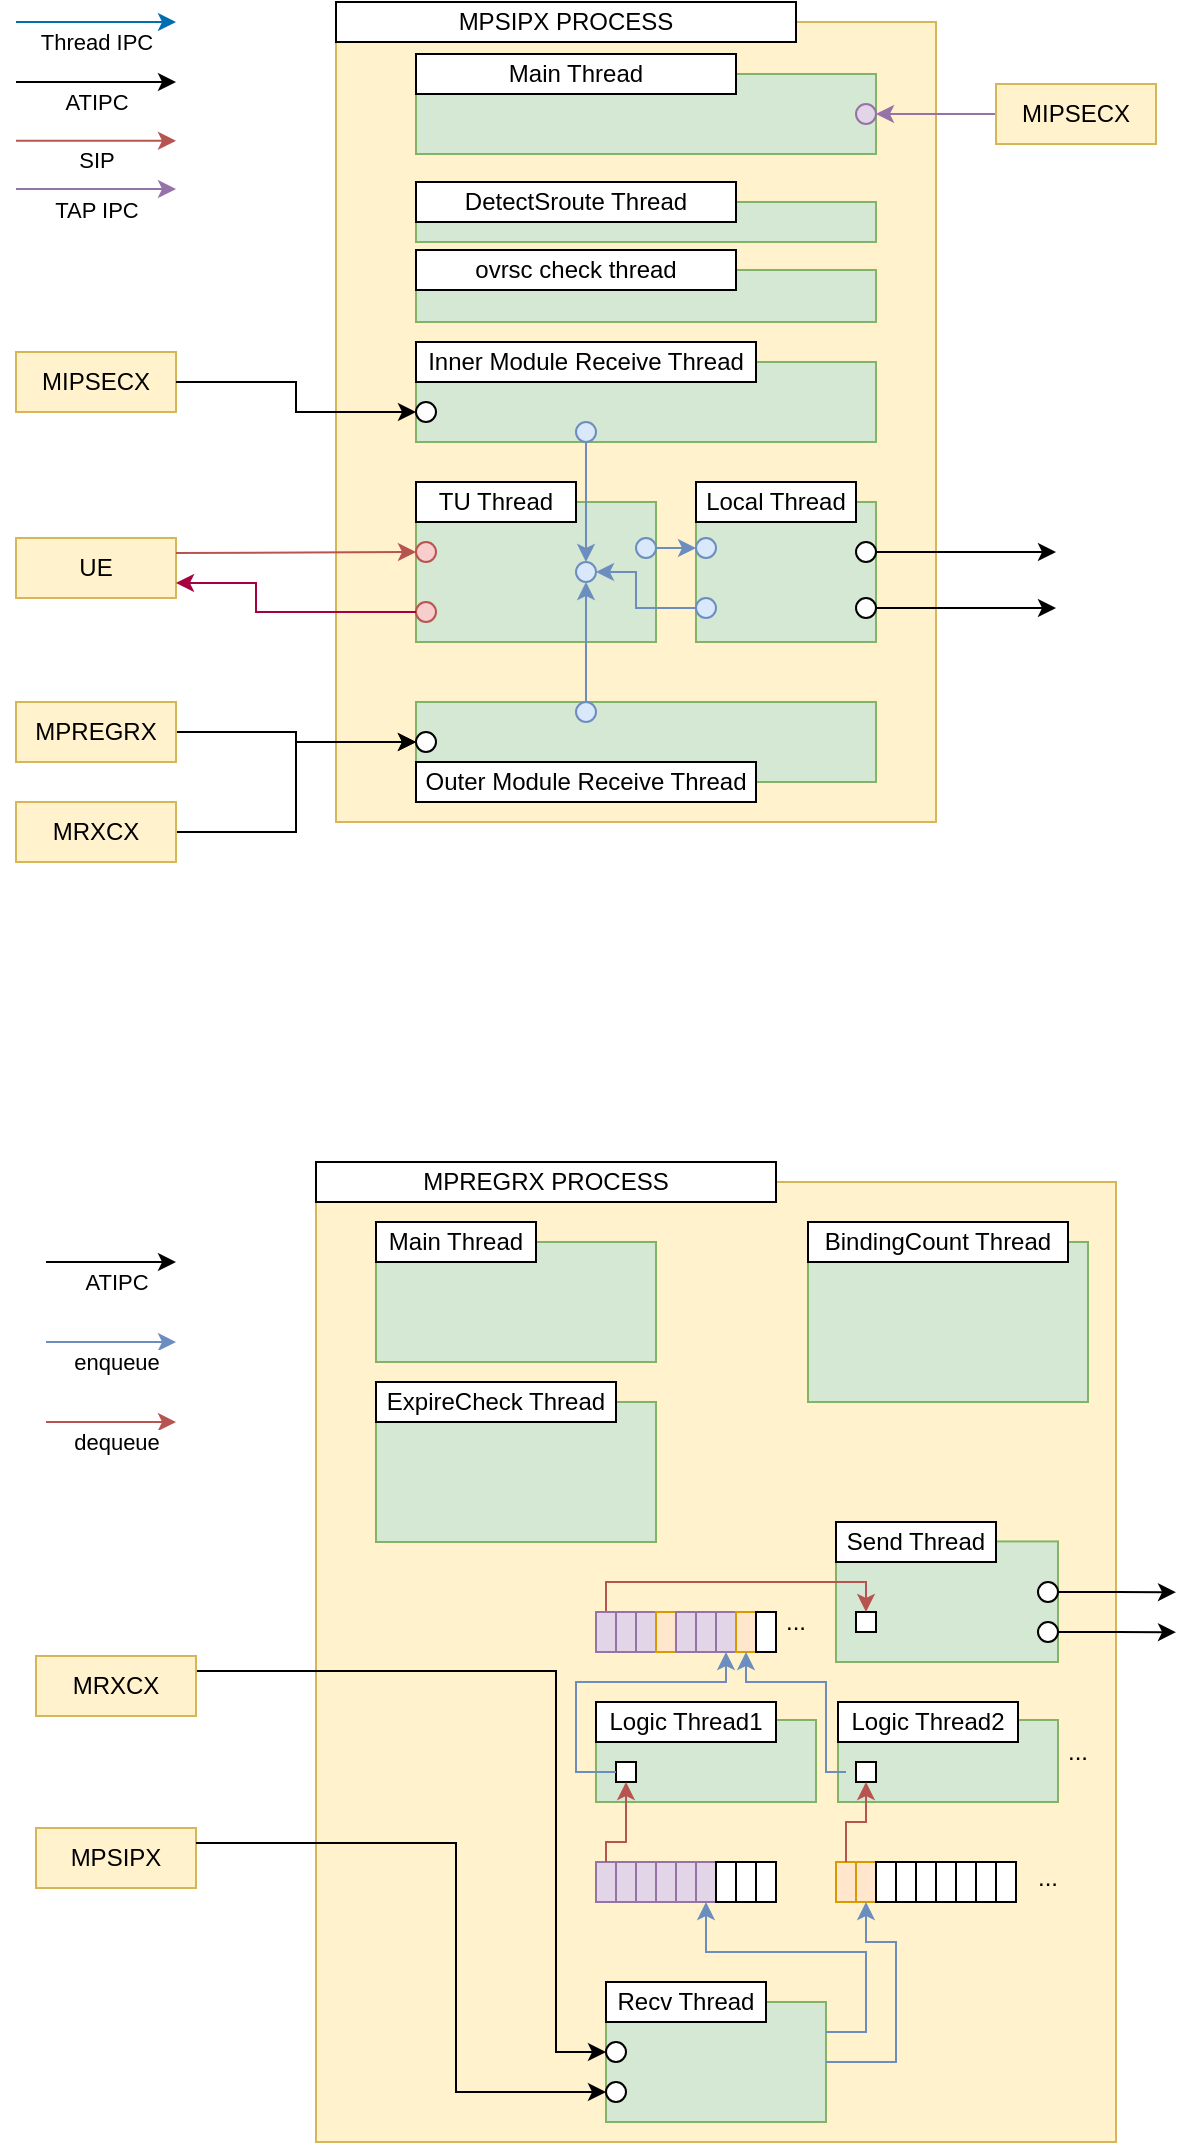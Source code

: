 <mxfile version="24.6.3" type="github">
  <diagram name="페이지-1" id="EQ6efKA7WiJejvNS8g7J">
    <mxGraphModel dx="925" dy="470" grid="1" gridSize="10" guides="1" tooltips="1" connect="1" arrows="1" fold="1" page="1" pageScale="1" pageWidth="827" pageHeight="1169" background="#ffffff" math="0" shadow="0">
      <root>
        <mxCell id="0" />
        <mxCell id="1" parent="0" />
        <mxCell id="nvce8nYGoO_pX4KJUv21-1" value="" style="rounded=0;whiteSpace=wrap;html=1;fillColor=#fff2cc;strokeColor=#d6b656;" parent="1" vertex="1">
          <mxGeometry x="200" y="140" width="300" height="400" as="geometry" />
        </mxCell>
        <mxCell id="nvce8nYGoO_pX4KJUv21-56" value="" style="rounded=0;whiteSpace=wrap;html=1;fillColor=#d5e8d4;strokeColor=#82b366;" parent="1" vertex="1">
          <mxGeometry x="380" y="380" width="90" height="70" as="geometry" />
        </mxCell>
        <mxCell id="nvce8nYGoO_pX4KJUv21-6" value="" style="rounded=0;whiteSpace=wrap;html=1;fillColor=#d5e8d4;strokeColor=#82b366;" parent="1" vertex="1">
          <mxGeometry x="240" y="380" width="120" height="70" as="geometry" />
        </mxCell>
        <mxCell id="nvce8nYGoO_pX4KJUv21-2" value="MPSIPX PROCESS" style="rounded=0;whiteSpace=wrap;html=1;" parent="1" vertex="1">
          <mxGeometry x="200" y="130" width="230" height="20" as="geometry" />
        </mxCell>
        <mxCell id="nvce8nYGoO_pX4KJUv21-3" value="" style="rounded=0;whiteSpace=wrap;html=1;fillColor=#d5e8d4;strokeColor=#82b366;" parent="1" vertex="1">
          <mxGeometry x="240" y="166" width="230" height="40" as="geometry" />
        </mxCell>
        <mxCell id="nvce8nYGoO_pX4KJUv21-5" value="" style="rounded=0;whiteSpace=wrap;html=1;fillColor=#d5e8d4;strokeColor=#82b366;" parent="1" vertex="1">
          <mxGeometry x="240" y="230" width="230" height="20" as="geometry" />
        </mxCell>
        <mxCell id="nvce8nYGoO_pX4KJUv21-57" style="edgeStyle=orthogonalEdgeStyle;rounded=0;orthogonalLoop=1;jettySize=auto;html=1;exitX=1;exitY=0.5;exitDx=0;exitDy=0;entryX=0;entryY=0.5;entryDx=0;entryDy=0;fillColor=#dae8fc;strokeColor=#6c8ebf;" parent="1" source="B76s6t1Zyki5P_a1d1n--17" target="B76s6t1Zyki5P_a1d1n--29" edge="1">
          <mxGeometry relative="1" as="geometry">
            <Array as="points" />
          </mxGeometry>
        </mxCell>
        <mxCell id="nvce8nYGoO_pX4KJUv21-7" value="" style="rounded=0;whiteSpace=wrap;html=1;fillColor=#d5e8d4;strokeColor=#82b366;" parent="1" vertex="1">
          <mxGeometry x="240" y="310" width="230" height="40" as="geometry" />
        </mxCell>
        <mxCell id="B76s6t1Zyki5P_a1d1n--22" style="edgeStyle=orthogonalEdgeStyle;rounded=0;orthogonalLoop=1;jettySize=auto;html=1;exitX=0.5;exitY=0;exitDx=0;exitDy=0;entryX=0.5;entryY=1;entryDx=0;entryDy=0;fillColor=#dae8fc;strokeColor=#6c8ebf;" parent="1" source="B76s6t1Zyki5P_a1d1n--21" target="B76s6t1Zyki5P_a1d1n--13" edge="1">
          <mxGeometry relative="1" as="geometry">
            <mxPoint x="620" y="480" as="targetPoint" />
            <Array as="points">
              <mxPoint x="325" y="460" />
              <mxPoint x="325" y="460" />
            </Array>
          </mxGeometry>
        </mxCell>
        <mxCell id="nvce8nYGoO_pX4KJUv21-8" value="" style="rounded=0;whiteSpace=wrap;html=1;fillColor=#d5e8d4;strokeColor=#82b366;" parent="1" vertex="1">
          <mxGeometry x="240" y="480" width="230" height="40" as="geometry" />
        </mxCell>
        <mxCell id="nvce8nYGoO_pX4KJUv21-12" value="MIPSECX" style="rounded=0;whiteSpace=wrap;html=1;fillColor=#fff2cc;strokeColor=#d6b656;" parent="1" vertex="1">
          <mxGeometry x="40" y="305" width="80" height="30" as="geometry" />
        </mxCell>
        <mxCell id="B76s6t1Zyki5P_a1d1n--27" style="edgeStyle=orthogonalEdgeStyle;rounded=0;orthogonalLoop=1;jettySize=auto;html=1;exitX=1;exitY=0.5;exitDx=0;exitDy=0;entryX=0;entryY=0.5;entryDx=0;entryDy=0;" parent="1" source="nvce8nYGoO_pX4KJUv21-13" target="B76s6t1Zyki5P_a1d1n--24" edge="1">
          <mxGeometry relative="1" as="geometry" />
        </mxCell>
        <mxCell id="nvce8nYGoO_pX4KJUv21-13" value="MPREGRX" style="rounded=0;whiteSpace=wrap;html=1;fillColor=#fff2cc;strokeColor=#d6b656;" parent="1" vertex="1">
          <mxGeometry x="40" y="480" width="80" height="30" as="geometry" />
        </mxCell>
        <mxCell id="B76s6t1Zyki5P_a1d1n--25" style="edgeStyle=orthogonalEdgeStyle;rounded=0;orthogonalLoop=1;jettySize=auto;html=1;exitX=1;exitY=0.5;exitDx=0;exitDy=0;entryX=0;entryY=0.5;entryDx=0;entryDy=0;" parent="1" source="nvce8nYGoO_pX4KJUv21-14" target="B76s6t1Zyki5P_a1d1n--24" edge="1">
          <mxGeometry relative="1" as="geometry" />
        </mxCell>
        <mxCell id="nvce8nYGoO_pX4KJUv21-14" value="MRXCX" style="rounded=0;whiteSpace=wrap;html=1;fillColor=#fff2cc;strokeColor=#d6b656;" parent="1" vertex="1">
          <mxGeometry x="40" y="530" width="80" height="30" as="geometry" />
        </mxCell>
        <UserObject label="" tooltip="prmm.ut initConfig&#xa;&#xa;typedef struct {&#xa;    int     iSleepSec;          /* reg_chk_period */&#xa;    int     iOldStateSec;       /* sec_old_state */&#xa;    int     iWaitResMsgSec;     /* wait_reg_res_sec */&#xa;    int     iRegAwaitSec;       /* reg_await_time */&#xa;    int     iMaxLogicCnt;       /* max_logic_thread_cnt */&#xa;    int     iExpChkLimitCnt;    /* max_expire_check_limit_cnt */&#xa;    int     iSignalingQos;      /* process signal Qos */    int     iExpireTps;         /* _DEREGI_TPS_CONTROL_ */&#xa;    int     iRegiCntPeriod;     /* regi count period */&#xa;    int     iDeRegiQos;         /* after recv RAR/ASR, Deregi Qos on/off */&#xa;#ifdef _KISA_CMP_CONTACT_&#xa;    int     iCheckContactIp;    /* Check Request Contact IP on/off */&#xa;    int     iCheckContactEpFw;  /* Check Request Contact IP on/off */&#xa;#endif      &#xa;#ifdef _FIX_RCV_ASR_RAR_SIGNAL_&#xa;    int     iDeregiRecvAsr;&#xa;    int     iDeregiRecvRar;&#xa;#endif      &#xa;#ifdef _ROAMING_QOS_SKIP_&#xa;    int     iRoamingQosSkip;&#xa;#endif  &#xa;#ifdef _SBC_QOS_SKIP_&#xa;    int     iSbcQosSkip;#endif&#xa;} stMPREGRXConf_t;" id="nvce8nYGoO_pX4KJUv21-23">
          <mxCell style="rounded=0;whiteSpace=wrap;html=1;fillColor=#fff2cc;strokeColor=#d6b656;" parent="1" vertex="1">
            <mxGeometry x="190" y="720" width="400" height="480" as="geometry" />
          </mxCell>
        </UserObject>
        <mxCell id="nvce8nYGoO_pX4KJUv21-24" value="MPREGRX PROCESS" style="rounded=0;whiteSpace=wrap;html=1;" parent="1" vertex="1">
          <mxGeometry x="190" y="710" width="230" height="20" as="geometry" />
        </mxCell>
        <mxCell id="nvce8nYGoO_pX4KJUv21-25" value="" style="rounded=0;whiteSpace=wrap;html=1;fillColor=#d5e8d4;strokeColor=#82b366;" parent="1" vertex="1">
          <mxGeometry x="220" y="750" width="140" height="60" as="geometry" />
        </mxCell>
        <mxCell id="nvce8nYGoO_pX4KJUv21-27" value="" style="rounded=0;whiteSpace=wrap;html=1;fillColor=#d5e8d4;strokeColor=#82b366;" parent="1" vertex="1">
          <mxGeometry x="220" y="830" width="140" height="70" as="geometry" />
        </mxCell>
        <mxCell id="nvce8nYGoO_pX4KJUv21-34" value="" style="rounded=0;whiteSpace=wrap;html=1;fillColor=#d5e8d4;strokeColor=#82b366;" parent="1" vertex="1">
          <mxGeometry x="436" y="750" width="140" height="80" as="geometry" />
        </mxCell>
        <mxCell id="nvce8nYGoO_pX4KJUv21-36" value="Thread IPC" style="endArrow=classic;html=1;rounded=0;fillColor=#1ba1e2;strokeColor=#006EAF;" parent="1" edge="1">
          <mxGeometry y="-10" width="50" height="50" relative="1" as="geometry">
            <mxPoint x="40" y="140" as="sourcePoint" />
            <mxPoint x="120" y="140" as="targetPoint" />
            <mxPoint as="offset" />
          </mxGeometry>
        </mxCell>
        <mxCell id="nvce8nYGoO_pX4KJUv21-37" value="ATIPC" style="endArrow=classic;html=1;rounded=0;" parent="1" edge="1">
          <mxGeometry y="-10" width="50" height="50" relative="1" as="geometry">
            <mxPoint x="40" y="170" as="sourcePoint" />
            <mxPoint x="120" y="170" as="targetPoint" />
            <mxPoint as="offset" />
          </mxGeometry>
        </mxCell>
        <mxCell id="nvce8nYGoO_pX4KJUv21-40" value="MPSIPX" style="rounded=0;whiteSpace=wrap;html=1;fillColor=#fff2cc;strokeColor=#d6b656;" parent="1" vertex="1">
          <mxGeometry x="50" y="1043" width="80" height="30" as="geometry" />
        </mxCell>
        <mxCell id="WPXTBIq5dwbOU1SeVhEX-19" value="" style="edgeStyle=orthogonalEdgeStyle;rounded=0;orthogonalLoop=1;jettySize=auto;html=1;exitX=1;exitY=0.25;exitDx=0;exitDy=0;entryX=0;entryY=0.5;entryDx=0;entryDy=0;" edge="1" parent="1" source="nvce8nYGoO_pX4KJUv21-48" target="WPXTBIq5dwbOU1SeVhEX-21">
          <mxGeometry relative="1" as="geometry">
            <Array as="points">
              <mxPoint x="310" y="965" />
              <mxPoint x="310" y="1155" />
            </Array>
          </mxGeometry>
        </mxCell>
        <mxCell id="nvce8nYGoO_pX4KJUv21-48" value="MRXCX" style="rounded=0;whiteSpace=wrap;html=1;fillColor=#fff2cc;strokeColor=#d6b656;" parent="1" vertex="1">
          <mxGeometry x="50" y="957" width="80" height="30" as="geometry" />
        </mxCell>
        <mxCell id="nvce8nYGoO_pX4KJUv21-49" value="UE" style="rounded=0;whiteSpace=wrap;html=1;fillColor=#fff2cc;strokeColor=#d6b656;" parent="1" vertex="1">
          <mxGeometry x="40" y="398" width="80" height="30" as="geometry" />
        </mxCell>
        <mxCell id="nvce8nYGoO_pX4KJUv21-55" value="SIP" style="endArrow=classic;html=1;rounded=0;fillColor=#f8cecc;strokeColor=#b85450;" parent="1" edge="1">
          <mxGeometry y="-10" width="50" height="50" relative="1" as="geometry">
            <mxPoint x="40" y="199.41" as="sourcePoint" />
            <mxPoint x="120" y="199.41" as="targetPoint" />
            <mxPoint as="offset" />
          </mxGeometry>
        </mxCell>
        <mxCell id="nvce8nYGoO_pX4KJUv21-58" style="edgeStyle=orthogonalEdgeStyle;rounded=0;orthogonalLoop=1;jettySize=auto;html=1;exitX=1;exitY=0.5;exitDx=0;exitDy=0;" parent="1" source="B76s6t1Zyki5P_a1d1n--35" edge="1">
          <mxGeometry relative="1" as="geometry">
            <mxPoint x="560" y="405" as="targetPoint" />
          </mxGeometry>
        </mxCell>
        <mxCell id="B76s6t1Zyki5P_a1d1n--1" value="TU Thread" style="rounded=0;whiteSpace=wrap;html=1;" parent="1" vertex="1">
          <mxGeometry x="240" y="370" width="80" height="20" as="geometry" />
        </mxCell>
        <mxCell id="B76s6t1Zyki5P_a1d1n--2" value="Local Thread" style="rounded=0;whiteSpace=wrap;html=1;" parent="1" vertex="1">
          <mxGeometry x="380" y="370" width="80" height="20" as="geometry" />
        </mxCell>
        <mxCell id="B76s6t1Zyki5P_a1d1n--5" value="" style="edgeStyle=orthogonalEdgeStyle;rounded=0;orthogonalLoop=1;jettySize=auto;html=1;exitX=1;exitY=0.5;exitDx=0;exitDy=0;" parent="1" source="nvce8nYGoO_pX4KJUv21-12" target="B76s6t1Zyki5P_a1d1n--6" edge="1">
          <mxGeometry relative="1" as="geometry">
            <mxPoint x="120" y="320" as="sourcePoint" />
            <mxPoint x="150" y="260" as="targetPoint" />
          </mxGeometry>
        </mxCell>
        <mxCell id="B76s6t1Zyki5P_a1d1n--4" value="Inner Module Receive Thread" style="rounded=0;whiteSpace=wrap;html=1;" parent="1" vertex="1">
          <mxGeometry x="240" y="300" width="170" height="20" as="geometry" />
        </mxCell>
        <UserObject label="" tooltip="gpInnerAtIpcHandler" id="B76s6t1Zyki5P_a1d1n--6">
          <mxCell style="ellipse;whiteSpace=wrap;html=1;" parent="1" vertex="1">
            <mxGeometry x="240" y="330" width="10" height="10" as="geometry" />
          </mxCell>
        </UserObject>
        <mxCell id="B76s6t1Zyki5P_a1d1n--23" style="edgeStyle=orthogonalEdgeStyle;rounded=0;orthogonalLoop=1;jettySize=auto;html=1;exitX=0.5;exitY=1;exitDx=0;exitDy=0;entryX=0.5;entryY=0;entryDx=0;entryDy=0;fillColor=#dae8fc;strokeColor=#6c8ebf;" parent="1" source="B76s6t1Zyki5P_a1d1n--7" target="B76s6t1Zyki5P_a1d1n--13" edge="1">
          <mxGeometry relative="1" as="geometry">
            <Array as="points">
              <mxPoint x="325" y="370" />
              <mxPoint x="325" y="370" />
            </Array>
          </mxGeometry>
        </mxCell>
        <UserObject label="" tooltip="gStThreadIfIpc.pStSender[iTuIndex]" id="B76s6t1Zyki5P_a1d1n--7">
          <mxCell style="ellipse;whiteSpace=wrap;html=1;fillColor=#dae8fc;strokeColor=#6c8ebf;" parent="1" vertex="1">
            <mxGeometry x="320" y="340" width="10" height="10" as="geometry" />
          </mxCell>
        </UserObject>
        <mxCell id="B76s6t1Zyki5P_a1d1n--9" value="" style="ellipse;whiteSpace=wrap;html=1;fillColor=#f8cecc;strokeColor=#b85450;" parent="1" vertex="1">
          <mxGeometry x="240" y="400" width="10" height="10" as="geometry" />
        </mxCell>
        <mxCell id="B76s6t1Zyki5P_a1d1n--10" value="" style="ellipse;whiteSpace=wrap;html=1;fillColor=#f8cecc;strokeColor=#b85450;" parent="1" vertex="1">
          <mxGeometry x="240" y="430" width="10" height="10" as="geometry" />
        </mxCell>
        <mxCell id="B76s6t1Zyki5P_a1d1n--11" style="edgeStyle=orthogonalEdgeStyle;rounded=0;orthogonalLoop=1;jettySize=auto;html=1;exitX=0;exitY=0.5;exitDx=0;exitDy=0;entryX=1;entryY=0.75;entryDx=0;entryDy=0;fillColor=#d80073;strokeColor=#A50040;startArrow=none;startFill=0;" parent="1" source="B76s6t1Zyki5P_a1d1n--10" target="nvce8nYGoO_pX4KJUv21-49" edge="1">
          <mxGeometry relative="1" as="geometry">
            <mxPoint x="130" y="398" as="sourcePoint" />
            <mxPoint x="250" y="415" as="targetPoint" />
            <Array as="points">
              <mxPoint x="160" y="435" />
              <mxPoint x="160" y="420" />
            </Array>
          </mxGeometry>
        </mxCell>
        <UserObject label="" tooltip="pStTaskIfIpc-&gt;pStReceiver" id="B76s6t1Zyki5P_a1d1n--13">
          <mxCell style="ellipse;whiteSpace=wrap;html=1;fillColor=#dae8fc;strokeColor=#6c8ebf;" parent="1" vertex="1">
            <mxGeometry x="320" y="410" width="10" height="10" as="geometry" />
          </mxCell>
        </UserObject>
        <mxCell id="B76s6t1Zyki5P_a1d1n--15" value="Outer Module Receive Thread" style="rounded=0;whiteSpace=wrap;html=1;" parent="1" vertex="1">
          <mxGeometry x="240" y="510" width="170" height="20" as="geometry" />
        </mxCell>
        <UserObject label="" tooltip="pStTaskIfIpc-&gt;pStSender" id="B76s6t1Zyki5P_a1d1n--17">
          <mxCell style="ellipse;whiteSpace=wrap;html=1;fillColor=#dae8fc;strokeColor=#6c8ebf;" parent="1" vertex="1">
            <mxGeometry x="350" y="398" width="10" height="10" as="geometry" />
          </mxCell>
        </UserObject>
        <UserObject label="" tooltip="gStThreadIfIpc.pStSender[iTuIndex]" id="B76s6t1Zyki5P_a1d1n--21">
          <mxCell style="ellipse;whiteSpace=wrap;html=1;fillColor=#dae8fc;strokeColor=#6c8ebf;" parent="1" vertex="1">
            <mxGeometry x="320" y="480" width="10" height="10" as="geometry" />
          </mxCell>
        </UserObject>
        <UserObject label="" tooltip="gpOuterAtIpcHandler" id="B76s6t1Zyki5P_a1d1n--24">
          <mxCell style="ellipse;whiteSpace=wrap;html=1;" parent="1" vertex="1">
            <mxGeometry x="240" y="495" width="10" height="10" as="geometry" />
          </mxCell>
        </UserObject>
        <UserObject label="" tooltip="gStThreadIfIpc.pStReceiver" id="B76s6t1Zyki5P_a1d1n--29">
          <mxCell style="ellipse;whiteSpace=wrap;html=1;fillColor=#dae8fc;strokeColor=#6c8ebf;" parent="1" vertex="1">
            <mxGeometry x="380" y="398" width="10" height="10" as="geometry" />
          </mxCell>
        </UserObject>
        <mxCell id="B76s6t1Zyki5P_a1d1n--32" value="DetectSroute Thread" style="rounded=0;whiteSpace=wrap;html=1;" parent="1" vertex="1">
          <mxGeometry x="240" y="220" width="160" height="20" as="geometry" />
        </mxCell>
        <mxCell id="B76s6t1Zyki5P_a1d1n--34" value="Main Thread" style="rounded=0;whiteSpace=wrap;html=1;" parent="1" vertex="1">
          <mxGeometry x="240" y="156" width="160" height="20" as="geometry" />
        </mxCell>
        <UserObject label="" tooltip="gpInnerAtIpcHandler" id="B76s6t1Zyki5P_a1d1n--35">
          <mxCell style="ellipse;whiteSpace=wrap;html=1;" parent="1" vertex="1">
            <mxGeometry x="460" y="400" width="10" height="10" as="geometry" />
          </mxCell>
        </UserObject>
        <mxCell id="B76s6t1Zyki5P_a1d1n--36" value="" style="rounded=0;whiteSpace=wrap;html=1;fillColor=#d5e8d4;strokeColor=#82b366;" parent="1" vertex="1">
          <mxGeometry x="240" y="264" width="230" height="26" as="geometry" />
        </mxCell>
        <mxCell id="B76s6t1Zyki5P_a1d1n--37" value="ovrsc check thread" style="rounded=0;whiteSpace=wrap;html=1;" parent="1" vertex="1">
          <mxGeometry x="240" y="254" width="160" height="20" as="geometry" />
        </mxCell>
        <mxCell id="lQJtkHES-kWrGcyV-1Ry-1" value="" style="endArrow=classic;html=1;rounded=0;exitX=1;exitY=0.25;exitDx=0;exitDy=0;entryX=0;entryY=0.5;entryDx=0;entryDy=0;fillColor=#f8cecc;strokeColor=#b85450;" parent="1" source="nvce8nYGoO_pX4KJUv21-49" target="B76s6t1Zyki5P_a1d1n--9" edge="1">
          <mxGeometry width="50" height="50" relative="1" as="geometry">
            <mxPoint x="370" y="420" as="sourcePoint" />
            <mxPoint x="420" y="370" as="targetPoint" />
          </mxGeometry>
        </mxCell>
        <mxCell id="lQJtkHES-kWrGcyV-1Ry-2" value="TAP IPC" style="endArrow=classic;html=1;rounded=0;fillColor=#e1d5e7;strokeColor=#9673a6;" parent="1" edge="1">
          <mxGeometry y="-10" width="50" height="50" relative="1" as="geometry">
            <mxPoint x="40" y="223.5" as="sourcePoint" />
            <mxPoint x="120" y="223.5" as="targetPoint" />
            <mxPoint as="offset" />
          </mxGeometry>
        </mxCell>
        <mxCell id="lQJtkHES-kWrGcyV-1Ry-7" style="edgeStyle=orthogonalEdgeStyle;rounded=0;orthogonalLoop=1;jettySize=auto;html=1;exitX=0;exitY=0.5;exitDx=0;exitDy=0;entryX=1;entryY=0.5;entryDx=0;entryDy=0;fillColor=#e1d5e7;strokeColor=#9673a6;" parent="1" source="lQJtkHES-kWrGcyV-1Ry-5" target="lQJtkHES-kWrGcyV-1Ry-6" edge="1">
          <mxGeometry relative="1" as="geometry" />
        </mxCell>
        <mxCell id="lQJtkHES-kWrGcyV-1Ry-5" value="MIPSECX" style="rounded=0;whiteSpace=wrap;html=1;fillColor=#fff2cc;strokeColor=#d6b656;" parent="1" vertex="1">
          <mxGeometry x="530" y="171" width="80" height="30" as="geometry" />
        </mxCell>
        <mxCell id="lQJtkHES-kWrGcyV-1Ry-6" value="" style="ellipse;whiteSpace=wrap;html=1;fillColor=#e1d5e7;strokeColor=#9673a6;" parent="1" vertex="1">
          <mxGeometry x="460" y="181" width="10" height="10" as="geometry" />
        </mxCell>
        <mxCell id="lQJtkHES-kWrGcyV-1Ry-10" style="edgeStyle=orthogonalEdgeStyle;rounded=0;orthogonalLoop=1;jettySize=auto;html=1;exitX=0;exitY=0.5;exitDx=0;exitDy=0;entryX=1;entryY=0.5;entryDx=0;entryDy=0;fillColor=#dae8fc;strokeColor=#6c8ebf;" parent="1" source="lQJtkHES-kWrGcyV-1Ry-11" target="B76s6t1Zyki5P_a1d1n--13" edge="1">
          <mxGeometry relative="1" as="geometry">
            <Array as="points">
              <mxPoint x="350" y="433" />
              <mxPoint x="350" y="415" />
            </Array>
            <mxPoint x="360" y="433" as="targetPoint" />
          </mxGeometry>
        </mxCell>
        <UserObject label="" tooltip="gStThreadIfIpc.pStSender[iTuIndex]" id="lQJtkHES-kWrGcyV-1Ry-11">
          <mxCell style="ellipse;whiteSpace=wrap;html=1;fillColor=#dae8fc;strokeColor=#6c8ebf;" parent="1" vertex="1">
            <mxGeometry x="380" y="428" width="10" height="10" as="geometry" />
          </mxCell>
        </UserObject>
        <mxCell id="WPXTBIq5dwbOU1SeVhEX-5" style="edgeStyle=orthogonalEdgeStyle;rounded=0;orthogonalLoop=1;jettySize=auto;html=1;exitX=1;exitY=0.5;exitDx=0;exitDy=0;" edge="1" parent="1" source="WPXTBIq5dwbOU1SeVhEX-6">
          <mxGeometry relative="1" as="geometry">
            <mxPoint x="560" y="433" as="targetPoint" />
          </mxGeometry>
        </mxCell>
        <UserObject label="" tooltip="gpOuterAtIpcHandler" id="WPXTBIq5dwbOU1SeVhEX-6">
          <mxCell style="ellipse;whiteSpace=wrap;html=1;" vertex="1" parent="1">
            <mxGeometry x="460" y="428" width="10" height="10" as="geometry" />
          </mxCell>
        </UserObject>
        <mxCell id="WPXTBIq5dwbOU1SeVhEX-18" style="edgeStyle=orthogonalEdgeStyle;rounded=0;orthogonalLoop=1;jettySize=auto;html=1;exitX=1;exitY=0.25;exitDx=0;exitDy=0;entryX=0;entryY=0.5;entryDx=0;entryDy=0;" edge="1" parent="1" source="nvce8nYGoO_pX4KJUv21-40" target="WPXTBIq5dwbOU1SeVhEX-20">
          <mxGeometry relative="1" as="geometry">
            <mxPoint x="140" y="1140" as="targetPoint" />
            <Array as="points">
              <mxPoint x="260" y="1051" />
              <mxPoint x="260" y="1175" />
            </Array>
          </mxGeometry>
        </mxCell>
        <mxCell id="WPXTBIq5dwbOU1SeVhEX-27" value="" style="group" vertex="1" connectable="0" parent="1">
          <mxGeometry x="335" y="1120" width="110" height="70" as="geometry" />
        </mxCell>
        <UserObject label="" tooltip="Inter ATIPC Handler" id="nvce8nYGoO_pX4KJUv21-32">
          <mxCell style="rounded=0;whiteSpace=wrap;html=1;fillColor=#d5e8d4;strokeColor=#82b366;" parent="WPXTBIq5dwbOU1SeVhEX-27" vertex="1">
            <mxGeometry y="10" width="110" height="60" as="geometry" />
          </mxCell>
        </UserObject>
        <mxCell id="WPXTBIq5dwbOU1SeVhEX-15" value="Recv Thread" style="rounded=0;whiteSpace=wrap;html=1;" vertex="1" parent="WPXTBIq5dwbOU1SeVhEX-27">
          <mxGeometry width="80" height="20" as="geometry" />
        </mxCell>
        <UserObject label="" tooltip="gStMpregrxAtipc.pStInterAtipcHdl" id="WPXTBIq5dwbOU1SeVhEX-20">
          <mxCell style="ellipse;whiteSpace=wrap;html=1;" vertex="1" parent="WPXTBIq5dwbOU1SeVhEX-27">
            <mxGeometry y="50" width="10" height="10" as="geometry" />
          </mxCell>
        </UserObject>
        <UserObject label="" tooltip="gStMpregrxAtipc.pStInnerAtipcHdl" id="WPXTBIq5dwbOU1SeVhEX-21">
          <mxCell style="ellipse;whiteSpace=wrap;html=1;" vertex="1" parent="WPXTBIq5dwbOU1SeVhEX-27">
            <mxGeometry y="30" width="10" height="10" as="geometry" />
          </mxCell>
        </UserObject>
        <UserObject label="" tooltip="gpStRegiQueue-&gt;pStLogicQueue[2]" id="WPXTBIq5dwbOU1SeVhEX-49">
          <mxCell style="group;fillColor=#e1d5e7;strokeColor=#9673a6;" vertex="1" connectable="0" parent="1">
            <mxGeometry x="330" y="1060" width="90" height="20" as="geometry" />
          </mxCell>
        </UserObject>
        <mxCell id="WPXTBIq5dwbOU1SeVhEX-50" value="" style="rounded=0;whiteSpace=wrap;html=1;fillColor=#e1d5e7;strokeColor=#9673a6;" vertex="1" parent="WPXTBIq5dwbOU1SeVhEX-49">
          <mxGeometry width="10" height="20" as="geometry" />
        </mxCell>
        <mxCell id="WPXTBIq5dwbOU1SeVhEX-51" value="" style="rounded=0;whiteSpace=wrap;html=1;fillColor=#e1d5e7;strokeColor=#9673a6;" vertex="1" parent="WPXTBIq5dwbOU1SeVhEX-49">
          <mxGeometry x="10" width="10" height="20" as="geometry" />
        </mxCell>
        <mxCell id="WPXTBIq5dwbOU1SeVhEX-52" value="" style="rounded=0;whiteSpace=wrap;html=1;fillColor=#e1d5e7;strokeColor=#9673a6;" vertex="1" parent="WPXTBIq5dwbOU1SeVhEX-49">
          <mxGeometry x="20" width="10" height="20" as="geometry" />
        </mxCell>
        <mxCell id="WPXTBIq5dwbOU1SeVhEX-53" value="" style="rounded=0;whiteSpace=wrap;html=1;fillColor=#e1d5e7;strokeColor=#9673a6;" vertex="1" parent="WPXTBIq5dwbOU1SeVhEX-49">
          <mxGeometry x="30" width="10" height="20" as="geometry" />
        </mxCell>
        <mxCell id="WPXTBIq5dwbOU1SeVhEX-54" value="" style="rounded=0;whiteSpace=wrap;html=1;fillColor=#e1d5e7;strokeColor=#9673a6;" vertex="1" parent="WPXTBIq5dwbOU1SeVhEX-49">
          <mxGeometry x="40" width="10" height="20" as="geometry" />
        </mxCell>
        <mxCell id="WPXTBIq5dwbOU1SeVhEX-55" value="" style="rounded=0;whiteSpace=wrap;html=1;fillColor=#e1d5e7;strokeColor=#9673a6;" vertex="1" parent="WPXTBIq5dwbOU1SeVhEX-49">
          <mxGeometry x="50" width="10" height="20" as="geometry" />
        </mxCell>
        <mxCell id="WPXTBIq5dwbOU1SeVhEX-56" value="" style="rounded=0;whiteSpace=wrap;html=1;" vertex="1" parent="WPXTBIq5dwbOU1SeVhEX-49">
          <mxGeometry x="60" width="10" height="20" as="geometry" />
        </mxCell>
        <mxCell id="WPXTBIq5dwbOU1SeVhEX-57" value="" style="rounded=0;whiteSpace=wrap;html=1;" vertex="1" parent="WPXTBIq5dwbOU1SeVhEX-49">
          <mxGeometry x="70" width="10" height="20" as="geometry" />
        </mxCell>
        <mxCell id="WPXTBIq5dwbOU1SeVhEX-58" value="" style="rounded=0;whiteSpace=wrap;html=1;" vertex="1" parent="WPXTBIq5dwbOU1SeVhEX-49">
          <mxGeometry x="80" width="10" height="20" as="geometry" />
        </mxCell>
        <UserObject label="" tooltip="gpStRegiQueue-&gt;pStLogicQueue[1]" id="WPXTBIq5dwbOU1SeVhEX-48">
          <mxCell style="group;fillColor=#ffe6cc;strokeColor=#d79b00;" vertex="1" connectable="0" parent="1">
            <mxGeometry x="450" y="1060" width="90" height="20" as="geometry" />
          </mxCell>
        </UserObject>
        <mxCell id="WPXTBIq5dwbOU1SeVhEX-38" value="" style="rounded=0;whiteSpace=wrap;html=1;fillColor=#ffe6cc;strokeColor=#d79b00;" vertex="1" parent="WPXTBIq5dwbOU1SeVhEX-48">
          <mxGeometry width="10" height="20" as="geometry" />
        </mxCell>
        <mxCell id="WPXTBIq5dwbOU1SeVhEX-39" value="" style="rounded=0;whiteSpace=wrap;html=1;fillColor=#ffe6cc;strokeColor=#d79b00;" vertex="1" parent="WPXTBIq5dwbOU1SeVhEX-48">
          <mxGeometry x="10" width="10" height="20" as="geometry" />
        </mxCell>
        <mxCell id="WPXTBIq5dwbOU1SeVhEX-40" value="" style="rounded=0;whiteSpace=wrap;html=1;" vertex="1" parent="WPXTBIq5dwbOU1SeVhEX-48">
          <mxGeometry x="20" width="10" height="20" as="geometry" />
        </mxCell>
        <mxCell id="WPXTBIq5dwbOU1SeVhEX-41" value="" style="rounded=0;whiteSpace=wrap;html=1;" vertex="1" parent="WPXTBIq5dwbOU1SeVhEX-48">
          <mxGeometry x="30" width="10" height="20" as="geometry" />
        </mxCell>
        <mxCell id="WPXTBIq5dwbOU1SeVhEX-42" value="" style="rounded=0;whiteSpace=wrap;html=1;" vertex="1" parent="WPXTBIq5dwbOU1SeVhEX-48">
          <mxGeometry x="40" width="10" height="20" as="geometry" />
        </mxCell>
        <mxCell id="WPXTBIq5dwbOU1SeVhEX-44" value="" style="rounded=0;whiteSpace=wrap;html=1;" vertex="1" parent="WPXTBIq5dwbOU1SeVhEX-48">
          <mxGeometry x="50" width="10" height="20" as="geometry" />
        </mxCell>
        <mxCell id="WPXTBIq5dwbOU1SeVhEX-45" value="" style="rounded=0;whiteSpace=wrap;html=1;" vertex="1" parent="WPXTBIq5dwbOU1SeVhEX-48">
          <mxGeometry x="60" width="10" height="20" as="geometry" />
        </mxCell>
        <mxCell id="WPXTBIq5dwbOU1SeVhEX-46" value="" style="rounded=0;whiteSpace=wrap;html=1;" vertex="1" parent="WPXTBIq5dwbOU1SeVhEX-48">
          <mxGeometry x="70" width="10" height="20" as="geometry" />
        </mxCell>
        <mxCell id="WPXTBIq5dwbOU1SeVhEX-47" value="" style="rounded=0;whiteSpace=wrap;html=1;" vertex="1" parent="WPXTBIq5dwbOU1SeVhEX-48">
          <mxGeometry x="80" width="10" height="20" as="geometry" />
        </mxCell>
        <mxCell id="WPXTBIq5dwbOU1SeVhEX-76" value="" style="group" vertex="1" connectable="0" parent="1">
          <mxGeometry x="451" y="980" width="110" height="50" as="geometry" />
        </mxCell>
        <mxCell id="nvce8nYGoO_pX4KJUv21-28" value="&lt;div&gt;&lt;/div&gt;" style="rounded=0;whiteSpace=wrap;html=1;fillColor=#d5e8d4;strokeColor=#82b366;" parent="WPXTBIq5dwbOU1SeVhEX-76" vertex="1">
          <mxGeometry y="9" width="110" height="41" as="geometry" />
        </mxCell>
        <mxCell id="WPXTBIq5dwbOU1SeVhEX-17" value="Logic Thread2" style="rounded=0;whiteSpace=wrap;html=1;" vertex="1" parent="WPXTBIq5dwbOU1SeVhEX-76">
          <mxGeometry width="90" height="20" as="geometry" />
        </mxCell>
        <UserObject label="" tooltip="pStRecvTaskIpc" id="WPXTBIq5dwbOU1SeVhEX-108">
          <mxCell style="rounded=0;whiteSpace=wrap;html=1;" vertex="1" parent="WPXTBIq5dwbOU1SeVhEX-76">
            <mxGeometry x="9" y="30" width="10" height="10" as="geometry" />
          </mxCell>
        </UserObject>
        <mxCell id="WPXTBIq5dwbOU1SeVhEX-77" value="" style="group" vertex="1" connectable="0" parent="1">
          <mxGeometry x="330" y="980" width="110" height="50" as="geometry" />
        </mxCell>
        <mxCell id="WPXTBIq5dwbOU1SeVhEX-36" value="&lt;div&gt;&lt;/div&gt;" style="rounded=0;whiteSpace=wrap;html=1;fillColor=#d5e8d4;strokeColor=#82b366;" vertex="1" parent="WPXTBIq5dwbOU1SeVhEX-77">
          <mxGeometry y="9" width="110" height="41" as="geometry" />
        </mxCell>
        <mxCell id="WPXTBIq5dwbOU1SeVhEX-37" value="Logic Thread1" style="rounded=0;whiteSpace=wrap;html=1;" vertex="1" parent="WPXTBIq5dwbOU1SeVhEX-77">
          <mxGeometry width="90" height="20" as="geometry" />
        </mxCell>
        <UserObject label="" tooltip="pStRecvTaskIpc" id="WPXTBIq5dwbOU1SeVhEX-99">
          <mxCell style="rounded=0;whiteSpace=wrap;html=1;" vertex="1" parent="WPXTBIq5dwbOU1SeVhEX-77">
            <mxGeometry x="10" y="30" width="10" height="10" as="geometry" />
          </mxCell>
        </UserObject>
        <UserObject label="" tooltip="Inter ATIPC Handler" id="nvce8nYGoO_pX4KJUv21-29">
          <mxCell style="rounded=0;whiteSpace=wrap;html=1;fillColor=#d5e8d4;strokeColor=#82b366;" parent="1" vertex="1">
            <mxGeometry x="450" y="899.72" width="111" height="60.28" as="geometry" />
          </mxCell>
        </UserObject>
        <mxCell id="WPXTBIq5dwbOU1SeVhEX-16" value="Send Thread" style="rounded=0;whiteSpace=wrap;html=1;" vertex="1" parent="1">
          <mxGeometry x="450" y="890" width="80" height="20" as="geometry" />
        </mxCell>
        <mxCell id="WPXTBIq5dwbOU1SeVhEX-80" style="edgeStyle=orthogonalEdgeStyle;rounded=0;orthogonalLoop=1;jettySize=auto;html=1;exitX=1;exitY=0.5;exitDx=0;exitDy=0;" edge="1" parent="1" source="WPXTBIq5dwbOU1SeVhEX-22">
          <mxGeometry relative="1" as="geometry">
            <mxPoint x="620" y="925.111" as="targetPoint" />
          </mxGeometry>
        </mxCell>
        <UserObject label="" tooltip="gStMpregrxAtipc.pStInnerAtipcHdl" id="WPXTBIq5dwbOU1SeVhEX-22">
          <mxCell style="ellipse;whiteSpace=wrap;html=1;" vertex="1" parent="1">
            <mxGeometry x="551" y="920" width="10" height="10" as="geometry" />
          </mxCell>
        </UserObject>
        <mxCell id="WPXTBIq5dwbOU1SeVhEX-81" style="edgeStyle=orthogonalEdgeStyle;rounded=0;orthogonalLoop=1;jettySize=auto;html=1;exitX=1;exitY=0.5;exitDx=0;exitDy=0;" edge="1" parent="1" source="WPXTBIq5dwbOU1SeVhEX-24">
          <mxGeometry relative="1" as="geometry">
            <mxPoint x="620" y="945.111" as="targetPoint" />
          </mxGeometry>
        </mxCell>
        <UserObject label="" tooltip="gStMpregrxAtipc.pStInnerAtipcHdl" id="WPXTBIq5dwbOU1SeVhEX-24">
          <mxCell style="ellipse;whiteSpace=wrap;html=1;" vertex="1" parent="1">
            <mxGeometry x="551" y="940" width="10" height="10" as="geometry" />
          </mxCell>
        </UserObject>
        <mxCell id="WPXTBIq5dwbOU1SeVhEX-83" value="..." style="text;html=1;align=center;verticalAlign=middle;whiteSpace=wrap;rounded=0;" vertex="1" parent="1">
          <mxGeometry x="561" y="1000" width="20" height="10" as="geometry" />
        </mxCell>
        <mxCell id="WPXTBIq5dwbOU1SeVhEX-84" value="..." style="text;html=1;align=center;verticalAlign=middle;whiteSpace=wrap;rounded=0;" vertex="1" parent="1">
          <mxGeometry x="546" y="1063" width="20" height="10" as="geometry" />
        </mxCell>
        <mxCell id="WPXTBIq5dwbOU1SeVhEX-85" value="" style="edgeStyle=orthogonalEdgeStyle;rounded=0;orthogonalLoop=1;jettySize=auto;html=1;exitX=1;exitY=0.25;exitDx=0;exitDy=0;entryX=0.5;entryY=1;entryDx=0;entryDy=0;fillColor=#dae8fc;strokeColor=#6c8ebf;" edge="1" parent="1" source="nvce8nYGoO_pX4KJUv21-32" target="WPXTBIq5dwbOU1SeVhEX-55">
          <mxGeometry x="0.273" y="5" relative="1" as="geometry">
            <mxPoint as="offset" />
          </mxGeometry>
        </mxCell>
        <mxCell id="WPXTBIq5dwbOU1SeVhEX-86" value="" style="edgeStyle=orthogonalEdgeStyle;rounded=0;orthogonalLoop=1;jettySize=auto;html=1;exitX=1;exitY=0.5;exitDx=0;exitDy=0;entryX=0.5;entryY=1;entryDx=0;entryDy=0;fillColor=#dae8fc;strokeColor=#6c8ebf;" edge="1" parent="1" source="nvce8nYGoO_pX4KJUv21-32" target="WPXTBIq5dwbOU1SeVhEX-39">
          <mxGeometry x="-0.5" relative="1" as="geometry">
            <Array as="points">
              <mxPoint x="480" y="1160" />
              <mxPoint x="480" y="1100" />
              <mxPoint x="465" y="1100" />
            </Array>
            <mxPoint as="offset" />
          </mxGeometry>
        </mxCell>
        <UserObject label="" tooltip="stTaskIpc_t     *pStRecvTaskIpc" id="WPXTBIq5dwbOU1SeVhEX-97">
          <mxCell style="rounded=0;whiteSpace=wrap;html=1;" vertex="1" parent="1">
            <mxGeometry x="460" y="935" width="10" height="10" as="geometry" />
          </mxCell>
        </UserObject>
        <mxCell id="WPXTBIq5dwbOU1SeVhEX-98" value="" style="edgeStyle=orthogonalEdgeStyle;rounded=0;orthogonalLoop=1;jettySize=auto;html=1;exitX=0.5;exitY=0;exitDx=0;exitDy=0;entryX=0.5;entryY=0;entryDx=0;entryDy=0;fillColor=#f8cecc;strokeColor=#b85450;" edge="1" parent="1" source="WPXTBIq5dwbOU1SeVhEX-88" target="WPXTBIq5dwbOU1SeVhEX-97">
          <mxGeometry relative="1" as="geometry">
            <Array as="points">
              <mxPoint x="335" y="920" />
              <mxPoint x="465" y="920" />
            </Array>
          </mxGeometry>
        </mxCell>
        <mxCell id="WPXTBIq5dwbOU1SeVhEX-100" value="" style="edgeStyle=orthogonalEdgeStyle;rounded=0;orthogonalLoop=1;jettySize=auto;html=1;exitX=0.5;exitY=0;exitDx=0;exitDy=0;entryX=0.5;entryY=1;entryDx=0;entryDy=0;fillColor=#f8cecc;strokeColor=#b85450;" edge="1" parent="1" source="WPXTBIq5dwbOU1SeVhEX-50" target="WPXTBIq5dwbOU1SeVhEX-99">
          <mxGeometry x="0.081" relative="1" as="geometry">
            <Array as="points">
              <mxPoint x="335" y="1050" />
              <mxPoint x="345" y="1050" />
            </Array>
            <mxPoint as="offset" />
          </mxGeometry>
        </mxCell>
        <UserObject label="" tooltip="gpStRegiQueue-&gt;pStSendQueue" id="WPXTBIq5dwbOU1SeVhEX-105">
          <mxCell style="group" vertex="1" connectable="0" parent="1">
            <mxGeometry x="330" y="935" width="110" height="20" as="geometry" />
          </mxCell>
        </UserObject>
        <UserObject label="" tooltip="gpStRegiQueue-&gt;pStLogicQueue[2]" id="WPXTBIq5dwbOU1SeVhEX-87">
          <mxCell style="group;fillColor=#ffe6cc;strokeColor=#d79b00;" vertex="1" connectable="0" parent="WPXTBIq5dwbOU1SeVhEX-105">
            <mxGeometry width="90" height="20" as="geometry" />
          </mxCell>
        </UserObject>
        <mxCell id="WPXTBIq5dwbOU1SeVhEX-88" value="" style="rounded=0;whiteSpace=wrap;html=1;fillColor=#e1d5e7;strokeColor=#9673a6;" vertex="1" parent="WPXTBIq5dwbOU1SeVhEX-87">
          <mxGeometry width="10" height="20" as="geometry" />
        </mxCell>
        <mxCell id="WPXTBIq5dwbOU1SeVhEX-89" value="" style="rounded=0;whiteSpace=wrap;html=1;fillColor=#e1d5e7;strokeColor=#9673a6;" vertex="1" parent="WPXTBIq5dwbOU1SeVhEX-87">
          <mxGeometry x="10" width="10" height="20" as="geometry" />
        </mxCell>
        <mxCell id="WPXTBIq5dwbOU1SeVhEX-90" value="" style="rounded=0;whiteSpace=wrap;html=1;fillColor=#e1d5e7;strokeColor=#9673a6;" vertex="1" parent="WPXTBIq5dwbOU1SeVhEX-87">
          <mxGeometry x="20" width="10" height="20" as="geometry" />
        </mxCell>
        <mxCell id="WPXTBIq5dwbOU1SeVhEX-91" value="" style="rounded=0;whiteSpace=wrap;html=1;fillColor=#ffe6cc;strokeColor=#d79b00;" vertex="1" parent="WPXTBIq5dwbOU1SeVhEX-87">
          <mxGeometry x="30" width="10" height="20" as="geometry" />
        </mxCell>
        <mxCell id="WPXTBIq5dwbOU1SeVhEX-92" value="" style="rounded=0;whiteSpace=wrap;html=1;fillColor=#e1d5e7;strokeColor=#9673a6;" vertex="1" parent="WPXTBIq5dwbOU1SeVhEX-87">
          <mxGeometry x="40" width="10" height="20" as="geometry" />
        </mxCell>
        <mxCell id="WPXTBIq5dwbOU1SeVhEX-93" value="" style="rounded=0;whiteSpace=wrap;html=1;fillColor=#e1d5e7;strokeColor=#9673a6;" vertex="1" parent="WPXTBIq5dwbOU1SeVhEX-87">
          <mxGeometry x="50" width="10" height="20" as="geometry" />
        </mxCell>
        <mxCell id="WPXTBIq5dwbOU1SeVhEX-94" value="" style="rounded=0;whiteSpace=wrap;html=1;fillColor=#e1d5e7;strokeColor=#9673a6;" vertex="1" parent="WPXTBIq5dwbOU1SeVhEX-87">
          <mxGeometry x="60" width="10" height="20" as="geometry" />
        </mxCell>
        <mxCell id="WPXTBIq5dwbOU1SeVhEX-95" value="" style="rounded=0;whiteSpace=wrap;html=1;fillColor=#ffe6cc;strokeColor=#d79b00;" vertex="1" parent="WPXTBIq5dwbOU1SeVhEX-87">
          <mxGeometry x="70" width="10" height="20" as="geometry" />
        </mxCell>
        <mxCell id="WPXTBIq5dwbOU1SeVhEX-96" value="" style="rounded=0;whiteSpace=wrap;html=1;" vertex="1" parent="WPXTBIq5dwbOU1SeVhEX-87">
          <mxGeometry x="80" width="10" height="20" as="geometry" />
        </mxCell>
        <mxCell id="WPXTBIq5dwbOU1SeVhEX-101" value="..." style="text;html=1;align=center;verticalAlign=middle;whiteSpace=wrap;rounded=0;" vertex="1" parent="WPXTBIq5dwbOU1SeVhEX-105">
          <mxGeometry x="90" width="20" height="10" as="geometry" />
        </mxCell>
        <mxCell id="WPXTBIq5dwbOU1SeVhEX-106" value="" style="edgeStyle=orthogonalEdgeStyle;rounded=0;orthogonalLoop=1;jettySize=auto;html=1;exitX=0;exitY=0.5;exitDx=0;exitDy=0;entryX=0.5;entryY=1;entryDx=0;entryDy=0;fillColor=#dae8fc;strokeColor=#6c8ebf;" edge="1" parent="1" source="WPXTBIq5dwbOU1SeVhEX-99" target="WPXTBIq5dwbOU1SeVhEX-94">
          <mxGeometry x="0.355" relative="1" as="geometry">
            <Array as="points">
              <mxPoint x="320" y="1015" />
              <mxPoint x="320" y="970" />
              <mxPoint x="395" y="970" />
            </Array>
            <mxPoint as="offset" />
          </mxGeometry>
        </mxCell>
        <mxCell id="WPXTBIq5dwbOU1SeVhEX-110" value="" style="edgeStyle=orthogonalEdgeStyle;rounded=0;orthogonalLoop=1;jettySize=auto;html=1;exitX=0.5;exitY=0;exitDx=0;exitDy=0;entryX=0.5;entryY=1;entryDx=0;entryDy=0;fillColor=#f8cecc;strokeColor=#b85450;" edge="1" parent="1" source="WPXTBIq5dwbOU1SeVhEX-38" target="WPXTBIq5dwbOU1SeVhEX-108">
          <mxGeometry relative="1" as="geometry">
            <Array as="points">
              <mxPoint x="455" y="1040" />
              <mxPoint x="465" y="1040" />
            </Array>
            <mxPoint as="offset" />
          </mxGeometry>
        </mxCell>
        <mxCell id="WPXTBIq5dwbOU1SeVhEX-111" value="" style="edgeStyle=orthogonalEdgeStyle;rounded=0;orthogonalLoop=1;jettySize=auto;html=1;exitX=0;exitY=0.5;exitDx=0;exitDy=0;entryX=0.5;entryY=1;entryDx=0;entryDy=0;fillColor=#dae8fc;strokeColor=#6c8ebf;" edge="1" parent="1" target="WPXTBIq5dwbOU1SeVhEX-95">
          <mxGeometry x="0.304" relative="1" as="geometry">
            <mxPoint x="455" y="1015" as="sourcePoint" />
            <mxPoint x="400" y="955" as="targetPoint" />
            <Array as="points">
              <mxPoint x="445" y="1015" />
              <mxPoint x="445" y="970" />
              <mxPoint x="405" y="970" />
            </Array>
            <mxPoint as="offset" />
          </mxGeometry>
        </mxCell>
        <mxCell id="WPXTBIq5dwbOU1SeVhEX-112" value="ATIPC" style="endArrow=classic;html=1;rounded=0;" edge="1" parent="1">
          <mxGeometry x="0.077" y="-10" width="50" height="50" relative="1" as="geometry">
            <mxPoint x="55" y="760" as="sourcePoint" />
            <mxPoint x="120" y="760" as="targetPoint" />
            <mxPoint as="offset" />
          </mxGeometry>
        </mxCell>
        <mxCell id="WPXTBIq5dwbOU1SeVhEX-113" value="enqueue" style="endArrow=classic;html=1;rounded=0;fillColor=#dae8fc;strokeColor=#6c8ebf;" edge="1" parent="1">
          <mxGeometry x="0.077" y="-10" width="50" height="50" relative="1" as="geometry">
            <mxPoint x="55" y="800" as="sourcePoint" />
            <mxPoint x="120" y="800" as="targetPoint" />
            <mxPoint as="offset" />
          </mxGeometry>
        </mxCell>
        <mxCell id="WPXTBIq5dwbOU1SeVhEX-114" value="dequeue" style="endArrow=classic;html=1;rounded=0;fillColor=#f8cecc;strokeColor=#b85450;" edge="1" parent="1">
          <mxGeometry x="0.077" y="-10" width="50" height="50" relative="1" as="geometry">
            <mxPoint x="55" y="840" as="sourcePoint" />
            <mxPoint x="120" y="840" as="targetPoint" />
            <mxPoint as="offset" />
          </mxGeometry>
        </mxCell>
        <mxCell id="WPXTBIq5dwbOU1SeVhEX-116" value="Main Thread" style="rounded=0;whiteSpace=wrap;html=1;" vertex="1" parent="1">
          <mxGeometry x="220" y="740" width="80" height="20" as="geometry" />
        </mxCell>
        <mxCell id="WPXTBIq5dwbOU1SeVhEX-117" value="ExpireCheck Thread" style="rounded=0;whiteSpace=wrap;html=1;" vertex="1" parent="1">
          <mxGeometry x="220" y="820" width="120" height="20" as="geometry" />
        </mxCell>
        <mxCell id="WPXTBIq5dwbOU1SeVhEX-118" value="BindingCount Thread" style="rounded=0;whiteSpace=wrap;html=1;" vertex="1" parent="1">
          <mxGeometry x="436" y="740" width="130" height="20" as="geometry" />
        </mxCell>
      </root>
    </mxGraphModel>
  </diagram>
</mxfile>
